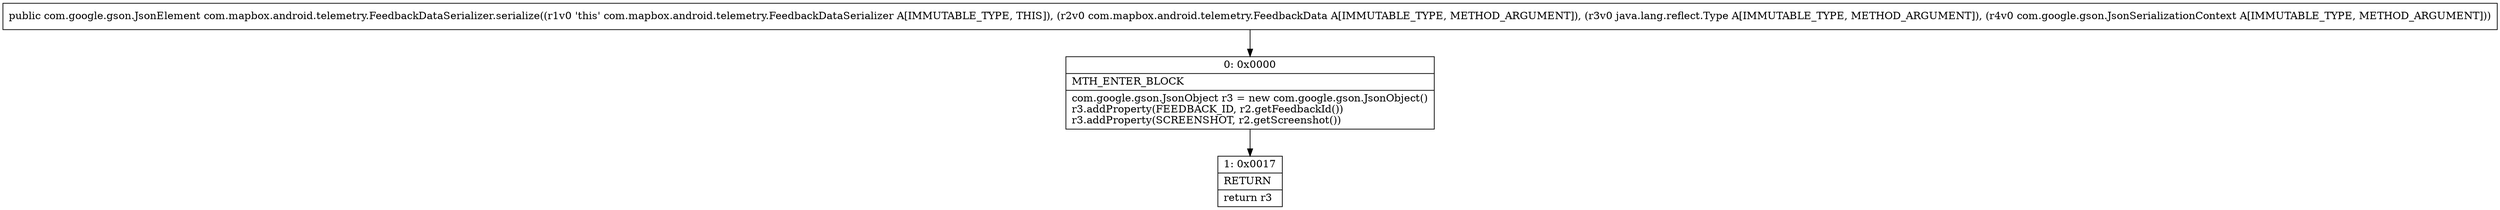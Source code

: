 digraph "CFG forcom.mapbox.android.telemetry.FeedbackDataSerializer.serialize(Lcom\/mapbox\/android\/telemetry\/FeedbackData;Ljava\/lang\/reflect\/Type;Lcom\/google\/gson\/JsonSerializationContext;)Lcom\/google\/gson\/JsonElement;" {
Node_0 [shape=record,label="{0\:\ 0x0000|MTH_ENTER_BLOCK\l|com.google.gson.JsonObject r3 = new com.google.gson.JsonObject()\lr3.addProperty(FEEDBACK_ID, r2.getFeedbackId())\lr3.addProperty(SCREENSHOT, r2.getScreenshot())\l}"];
Node_1 [shape=record,label="{1\:\ 0x0017|RETURN\l|return r3\l}"];
MethodNode[shape=record,label="{public com.google.gson.JsonElement com.mapbox.android.telemetry.FeedbackDataSerializer.serialize((r1v0 'this' com.mapbox.android.telemetry.FeedbackDataSerializer A[IMMUTABLE_TYPE, THIS]), (r2v0 com.mapbox.android.telemetry.FeedbackData A[IMMUTABLE_TYPE, METHOD_ARGUMENT]), (r3v0 java.lang.reflect.Type A[IMMUTABLE_TYPE, METHOD_ARGUMENT]), (r4v0 com.google.gson.JsonSerializationContext A[IMMUTABLE_TYPE, METHOD_ARGUMENT])) }"];
MethodNode -> Node_0;
Node_0 -> Node_1;
}

